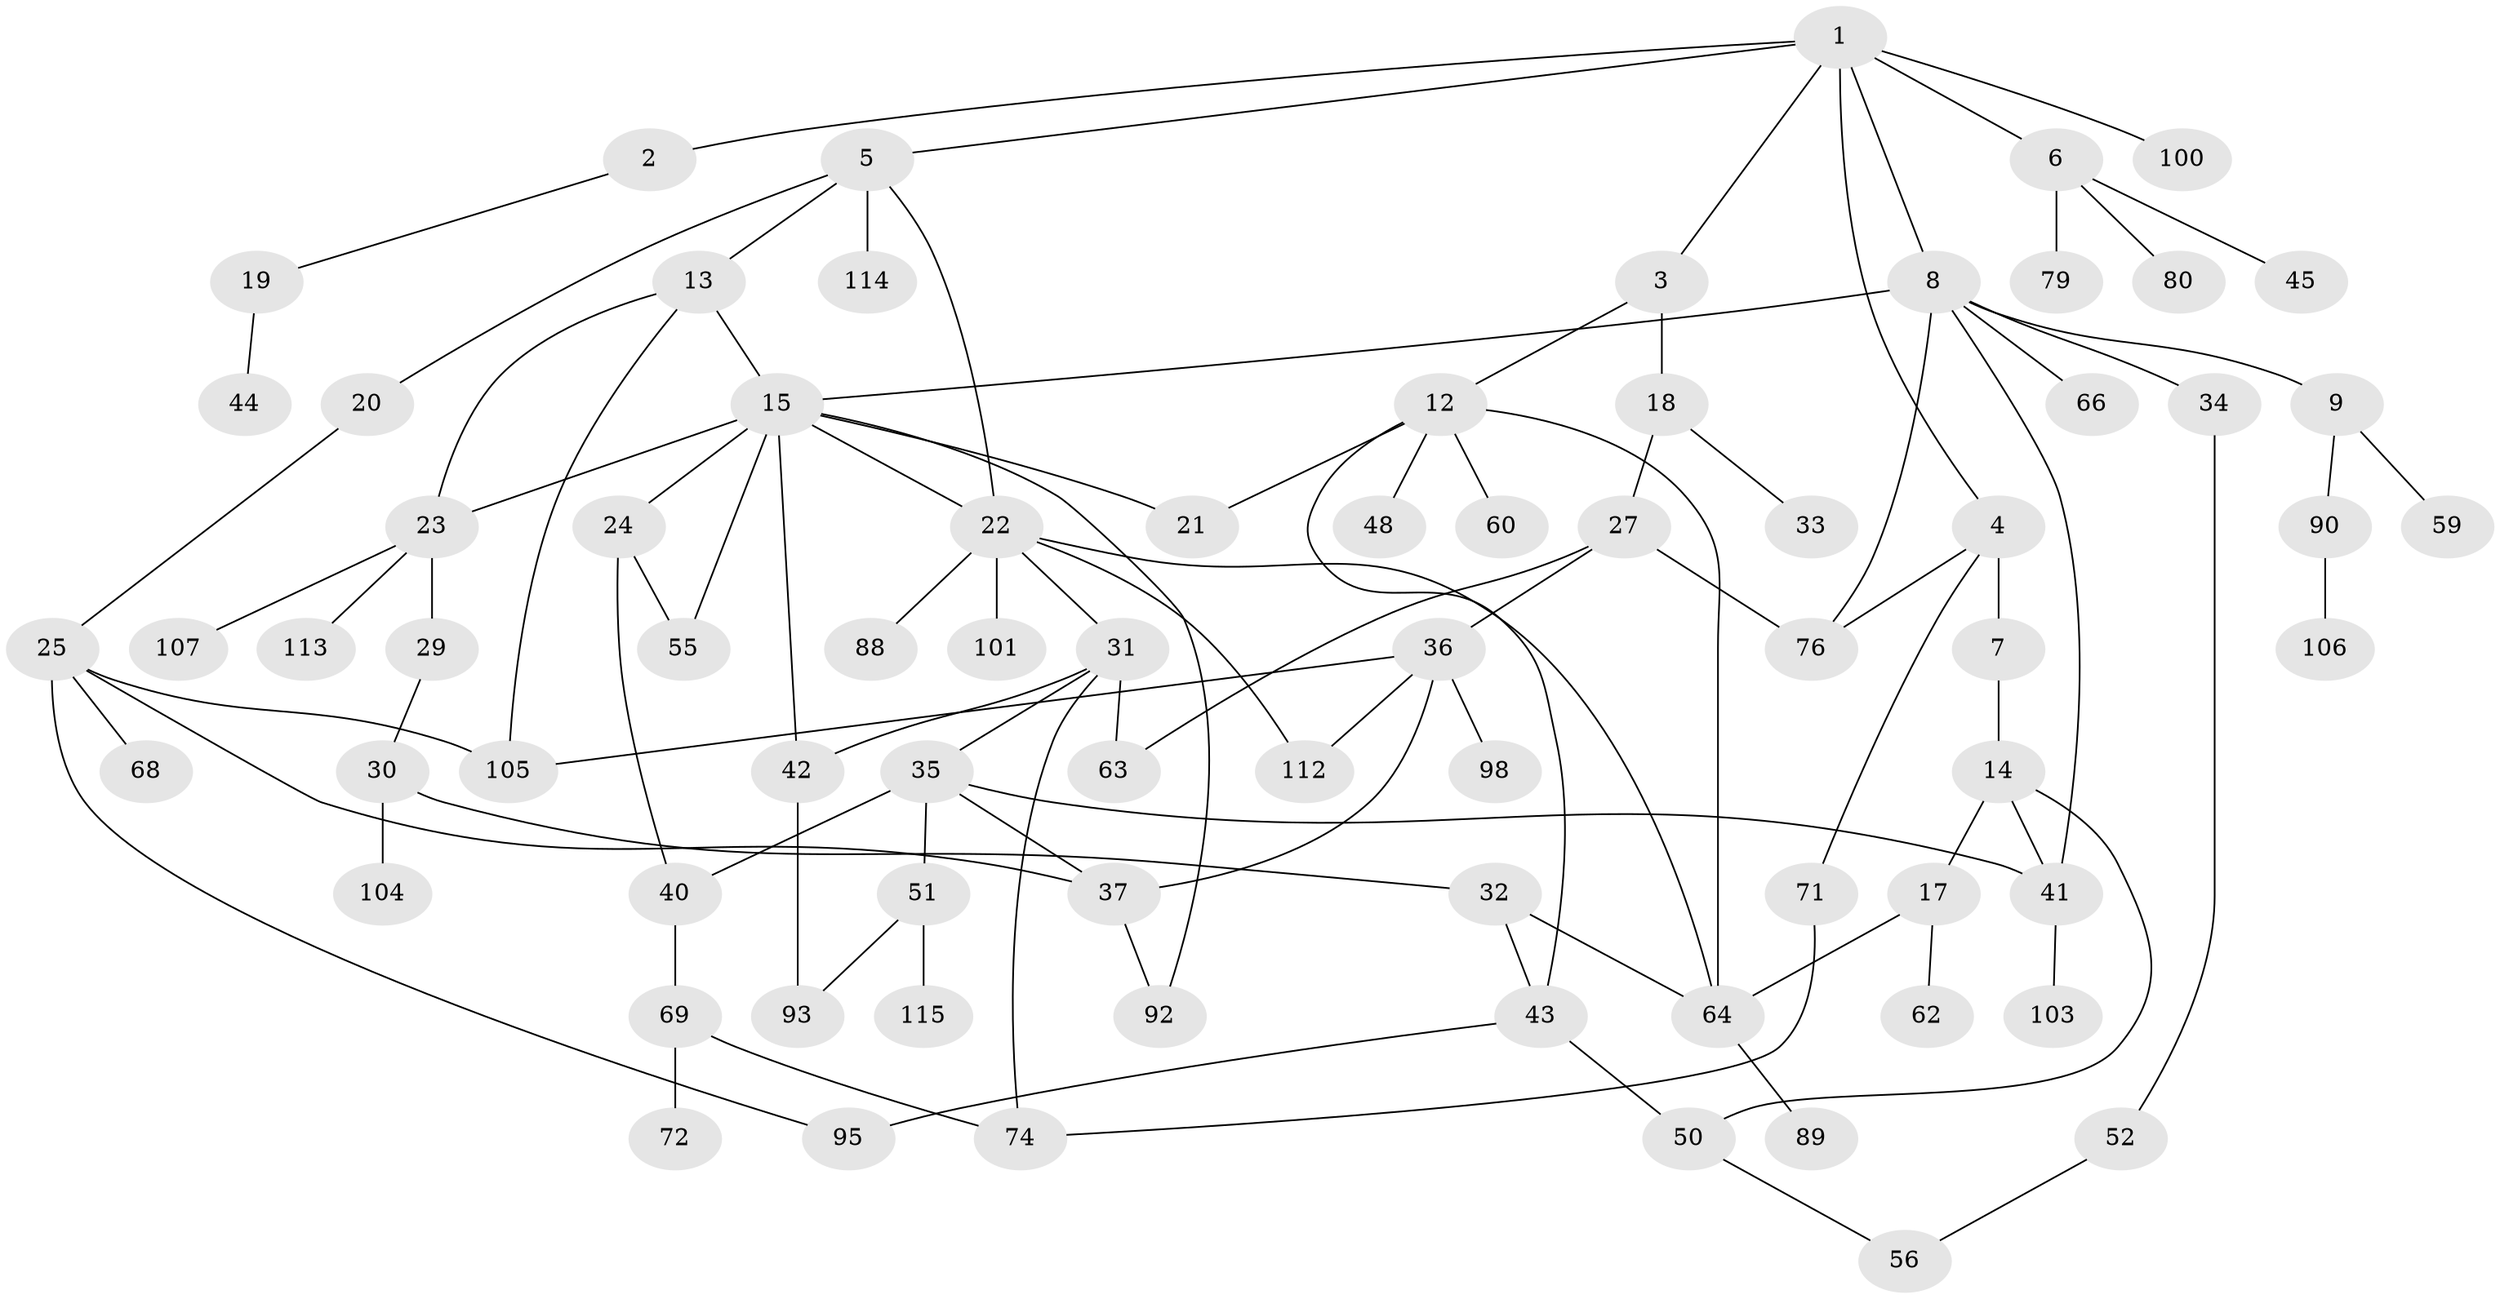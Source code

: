 // original degree distribution, {8: 0.008695652173913044, 2: 0.33043478260869563, 3: 0.20869565217391303, 5: 0.06956521739130435, 7: 0.008695652173913044, 4: 0.08695652173913043, 6: 0.017391304347826087, 1: 0.26956521739130435}
// Generated by graph-tools (version 1.1) at 2025/10/02/27/25 16:10:51]
// undirected, 76 vertices, 103 edges
graph export_dot {
graph [start="1"]
  node [color=gray90,style=filled];
  1 [super="+85"];
  2;
  3;
  4 [super="+26"];
  5 [super="+10"];
  6 [super="+11"];
  7 [super="+16"];
  8 [super="+65"];
  9 [super="+73"];
  12 [super="+58"];
  13;
  14 [super="+97"];
  15 [super="+53"];
  17 [super="+61"];
  18;
  19;
  20;
  21 [super="+57"];
  22 [super="+28"];
  23 [super="+94"];
  24 [super="+91"];
  25 [super="+46"];
  27 [super="+108"];
  29;
  30 [super="+54"];
  31;
  32 [super="+47"];
  33 [super="+38"];
  34;
  35 [super="+39"];
  36 [super="+67"];
  37 [super="+86"];
  40 [super="+49"];
  41 [super="+83"];
  42 [super="+75"];
  43 [super="+109"];
  44;
  45;
  48;
  50 [super="+82"];
  51 [super="+96"];
  52 [super="+70"];
  55;
  56;
  59;
  60 [super="+110"];
  62 [super="+77"];
  63 [super="+84"];
  64 [super="+78"];
  66;
  68 [super="+87"];
  69;
  71;
  72;
  74 [super="+81"];
  76;
  79;
  80;
  88;
  89;
  90;
  92;
  93;
  95;
  98 [super="+99"];
  100;
  101 [super="+102"];
  103;
  104 [super="+111"];
  105;
  106;
  107;
  112;
  113;
  114;
  115;
  1 -- 2;
  1 -- 3;
  1 -- 4 [weight=2];
  1 -- 5;
  1 -- 6;
  1 -- 8;
  1 -- 100;
  2 -- 19;
  3 -- 12;
  3 -- 18;
  4 -- 7;
  4 -- 71;
  4 -- 76;
  5 -- 20;
  5 -- 114;
  5 -- 22;
  5 -- 13;
  6 -- 80;
  6 -- 45;
  6 -- 79;
  7 -- 14;
  8 -- 9;
  8 -- 15;
  8 -- 34;
  8 -- 41;
  8 -- 76;
  8 -- 66;
  9 -- 59;
  9 -- 90;
  12 -- 43;
  12 -- 48;
  12 -- 60;
  12 -- 64;
  12 -- 21;
  13 -- 23;
  13 -- 105;
  13 -- 15;
  14 -- 17;
  14 -- 41;
  14 -- 50;
  15 -- 21;
  15 -- 22;
  15 -- 24;
  15 -- 42;
  15 -- 55;
  15 -- 92;
  15 -- 23;
  17 -- 64;
  17 -- 62;
  18 -- 27;
  18 -- 33;
  19 -- 44;
  20 -- 25;
  22 -- 31;
  22 -- 64;
  22 -- 88;
  22 -- 112;
  22 -- 101;
  23 -- 29;
  23 -- 113;
  23 -- 107;
  24 -- 55;
  24 -- 40;
  25 -- 68;
  25 -- 95;
  25 -- 37;
  25 -- 105;
  27 -- 36;
  27 -- 63;
  27 -- 76;
  29 -- 30;
  30 -- 32;
  30 -- 104;
  31 -- 35;
  31 -- 42;
  31 -- 74;
  31 -- 63;
  32 -- 43;
  32 -- 64;
  34 -- 52;
  35 -- 51;
  35 -- 41;
  35 -- 40;
  35 -- 37;
  36 -- 37;
  36 -- 105;
  36 -- 112;
  36 -- 98;
  37 -- 92;
  40 -- 69;
  41 -- 103;
  42 -- 93;
  43 -- 50;
  43 -- 95;
  50 -- 56;
  51 -- 93;
  51 -- 115;
  52 -- 56;
  64 -- 89;
  69 -- 72;
  69 -- 74;
  71 -- 74;
  90 -- 106;
}
